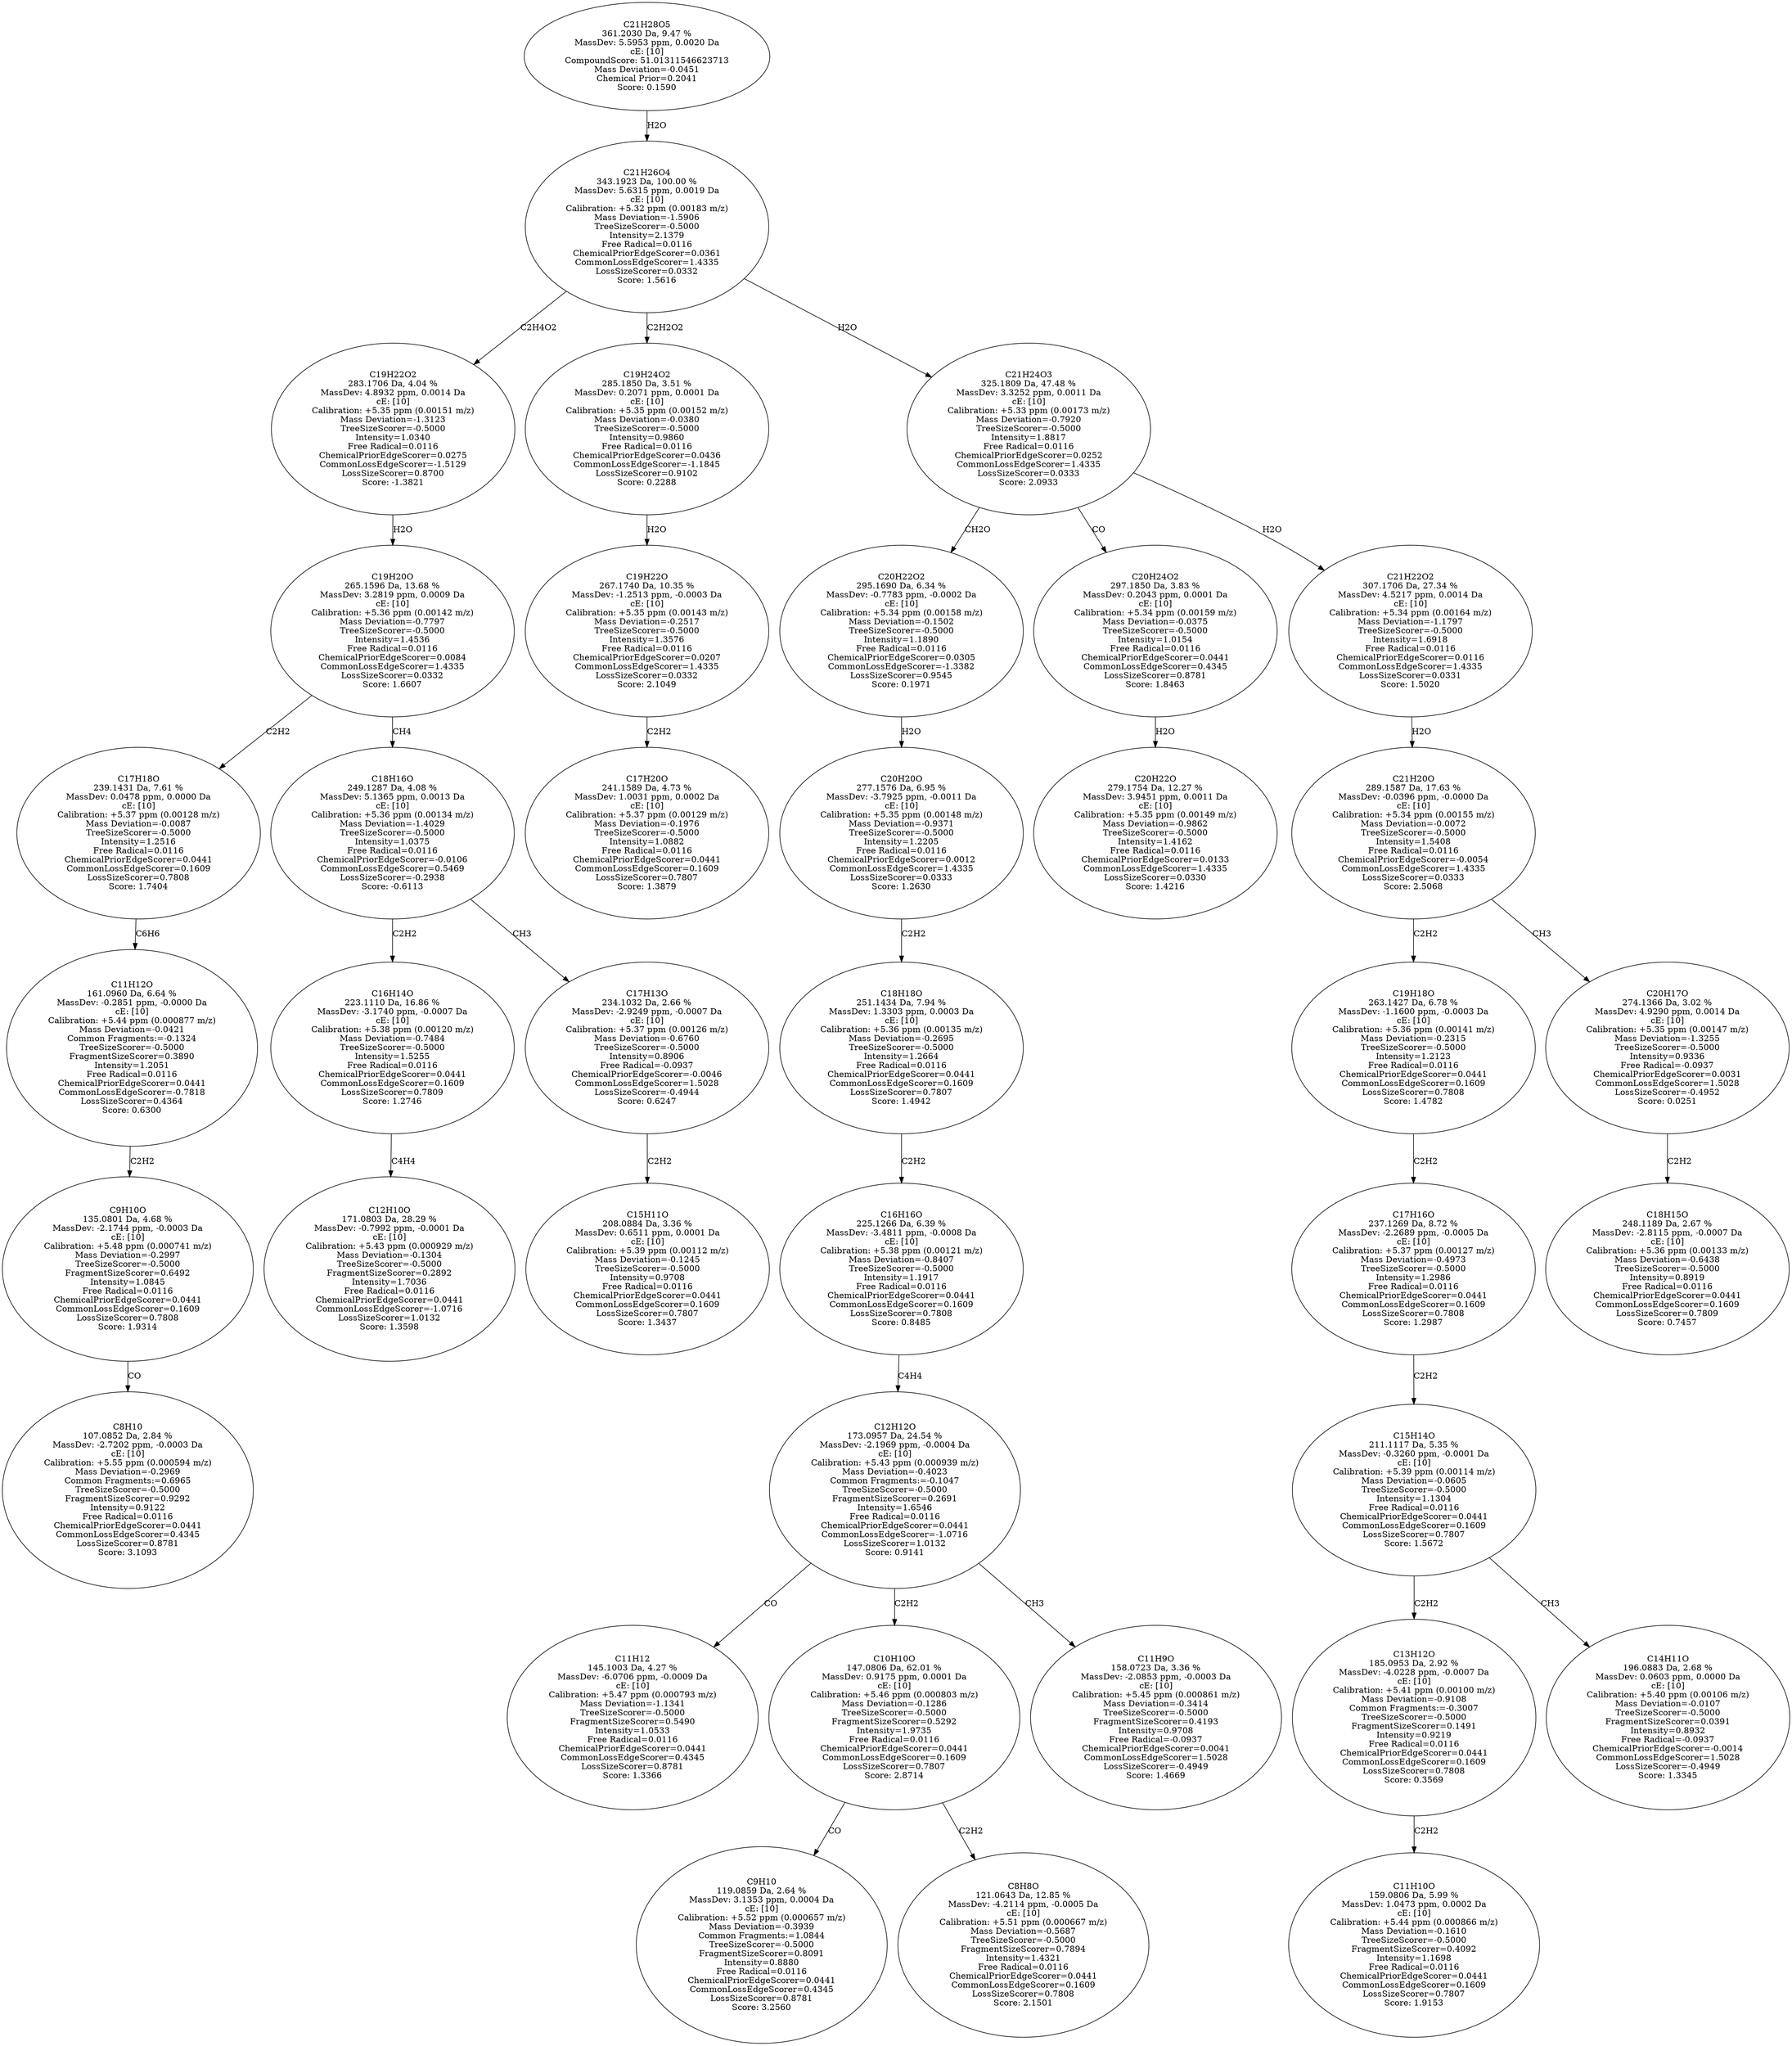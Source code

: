 strict digraph {
v1 [label="C8H10\n107.0852 Da, 2.84 %\nMassDev: -2.7202 ppm, -0.0003 Da\ncE: [10]\nCalibration: +5.55 ppm (0.000594 m/z)\nMass Deviation=-0.2969\nCommon Fragments:=0.6965\nTreeSizeScorer=-0.5000\nFragmentSizeScorer=0.9292\nIntensity=0.9122\nFree Radical=0.0116\nChemicalPriorEdgeScorer=0.0441\nCommonLossEdgeScorer=0.4345\nLossSizeScorer=0.8781\nScore: 3.1093"];
v2 [label="C9H10O\n135.0801 Da, 4.68 %\nMassDev: -2.1744 ppm, -0.0003 Da\ncE: [10]\nCalibration: +5.48 ppm (0.000741 m/z)\nMass Deviation=-0.2997\nTreeSizeScorer=-0.5000\nFragmentSizeScorer=0.6492\nIntensity=1.0845\nFree Radical=0.0116\nChemicalPriorEdgeScorer=0.0441\nCommonLossEdgeScorer=0.1609\nLossSizeScorer=0.7808\nScore: 1.9314"];
v3 [label="C11H12O\n161.0960 Da, 6.64 %\nMassDev: -0.2851 ppm, -0.0000 Da\ncE: [10]\nCalibration: +5.44 ppm (0.000877 m/z)\nMass Deviation=-0.0421\nCommon Fragments:=-0.1324\nTreeSizeScorer=-0.5000\nFragmentSizeScorer=0.3890\nIntensity=1.2051\nFree Radical=0.0116\nChemicalPriorEdgeScorer=0.0441\nCommonLossEdgeScorer=-0.7818\nLossSizeScorer=0.4364\nScore: 0.6300"];
v4 [label="C17H18O\n239.1431 Da, 7.61 %\nMassDev: 0.0478 ppm, 0.0000 Da\ncE: [10]\nCalibration: +5.37 ppm (0.00128 m/z)\nMass Deviation=-0.0087\nTreeSizeScorer=-0.5000\nIntensity=1.2516\nFree Radical=0.0116\nChemicalPriorEdgeScorer=0.0441\nCommonLossEdgeScorer=0.1609\nLossSizeScorer=0.7808\nScore: 1.7404"];
v5 [label="C12H10O\n171.0803 Da, 28.29 %\nMassDev: -0.7992 ppm, -0.0001 Da\ncE: [10]\nCalibration: +5.43 ppm (0.000929 m/z)\nMass Deviation=-0.1304\nTreeSizeScorer=-0.5000\nFragmentSizeScorer=0.2892\nIntensity=1.7036\nFree Radical=0.0116\nChemicalPriorEdgeScorer=0.0441\nCommonLossEdgeScorer=-1.0716\nLossSizeScorer=1.0132\nScore: 1.3598"];
v6 [label="C16H14O\n223.1110 Da, 16.86 %\nMassDev: -3.1740 ppm, -0.0007 Da\ncE: [10]\nCalibration: +5.38 ppm (0.00120 m/z)\nMass Deviation=-0.7484\nTreeSizeScorer=-0.5000\nIntensity=1.5255\nFree Radical=0.0116\nChemicalPriorEdgeScorer=0.0441\nCommonLossEdgeScorer=0.1609\nLossSizeScorer=0.7809\nScore: 1.2746"];
v7 [label="C15H11O\n208.0884 Da, 3.36 %\nMassDev: 0.6511 ppm, 0.0001 Da\ncE: [10]\nCalibration: +5.39 ppm (0.00112 m/z)\nMass Deviation=-0.1245\nTreeSizeScorer=-0.5000\nIntensity=0.9708\nFree Radical=0.0116\nChemicalPriorEdgeScorer=0.0441\nCommonLossEdgeScorer=0.1609\nLossSizeScorer=0.7807\nScore: 1.3437"];
v8 [label="C17H13O\n234.1032 Da, 2.66 %\nMassDev: -2.9249 ppm, -0.0007 Da\ncE: [10]\nCalibration: +5.37 ppm (0.00126 m/z)\nMass Deviation=-0.6760\nTreeSizeScorer=-0.5000\nIntensity=0.8906\nFree Radical=-0.0937\nChemicalPriorEdgeScorer=-0.0046\nCommonLossEdgeScorer=1.5028\nLossSizeScorer=-0.4944\nScore: 0.6247"];
v9 [label="C18H16O\n249.1287 Da, 4.08 %\nMassDev: 5.1365 ppm, 0.0013 Da\ncE: [10]\nCalibration: +5.36 ppm (0.00134 m/z)\nMass Deviation=-1.4029\nTreeSizeScorer=-0.5000\nIntensity=1.0375\nFree Radical=0.0116\nChemicalPriorEdgeScorer=-0.0106\nCommonLossEdgeScorer=0.5469\nLossSizeScorer=-0.2938\nScore: -0.6113"];
v10 [label="C19H20O\n265.1596 Da, 13.68 %\nMassDev: 3.2819 ppm, 0.0009 Da\ncE: [10]\nCalibration: +5.36 ppm (0.00142 m/z)\nMass Deviation=-0.7797\nTreeSizeScorer=-0.5000\nIntensity=1.4536\nFree Radical=0.0116\nChemicalPriorEdgeScorer=0.0084\nCommonLossEdgeScorer=1.4335\nLossSizeScorer=0.0332\nScore: 1.6607"];
v11 [label="C19H22O2\n283.1706 Da, 4.04 %\nMassDev: 4.8932 ppm, 0.0014 Da\ncE: [10]\nCalibration: +5.35 ppm (0.00151 m/z)\nMass Deviation=-1.3123\nTreeSizeScorer=-0.5000\nIntensity=1.0340\nFree Radical=0.0116\nChemicalPriorEdgeScorer=0.0275\nCommonLossEdgeScorer=-1.5129\nLossSizeScorer=0.8700\nScore: -1.3821"];
v12 [label="C17H20O\n241.1589 Da, 4.73 %\nMassDev: 1.0031 ppm, 0.0002 Da\ncE: [10]\nCalibration: +5.37 ppm (0.00129 m/z)\nMass Deviation=-0.1976\nTreeSizeScorer=-0.5000\nIntensity=1.0882\nFree Radical=0.0116\nChemicalPriorEdgeScorer=0.0441\nCommonLossEdgeScorer=0.1609\nLossSizeScorer=0.7807\nScore: 1.3879"];
v13 [label="C19H22O\n267.1740 Da, 10.35 %\nMassDev: -1.2513 ppm, -0.0003 Da\ncE: [10]\nCalibration: +5.35 ppm (0.00143 m/z)\nMass Deviation=-0.2517\nTreeSizeScorer=-0.5000\nIntensity=1.3576\nFree Radical=0.0116\nChemicalPriorEdgeScorer=0.0207\nCommonLossEdgeScorer=1.4335\nLossSizeScorer=0.0332\nScore: 2.1049"];
v14 [label="C19H24O2\n285.1850 Da, 3.51 %\nMassDev: 0.2071 ppm, 0.0001 Da\ncE: [10]\nCalibration: +5.35 ppm (0.00152 m/z)\nMass Deviation=-0.0380\nTreeSizeScorer=-0.5000\nIntensity=0.9860\nFree Radical=0.0116\nChemicalPriorEdgeScorer=0.0436\nCommonLossEdgeScorer=-1.1845\nLossSizeScorer=0.9102\nScore: 0.2288"];
v15 [label="C11H12\n145.1003 Da, 4.27 %\nMassDev: -6.0706 ppm, -0.0009 Da\ncE: [10]\nCalibration: +5.47 ppm (0.000793 m/z)\nMass Deviation=-1.1341\nTreeSizeScorer=-0.5000\nFragmentSizeScorer=0.5490\nIntensity=1.0533\nFree Radical=0.0116\nChemicalPriorEdgeScorer=0.0441\nCommonLossEdgeScorer=0.4345\nLossSizeScorer=0.8781\nScore: 1.3366"];
v16 [label="C9H10\n119.0859 Da, 2.64 %\nMassDev: 3.1353 ppm, 0.0004 Da\ncE: [10]\nCalibration: +5.52 ppm (0.000657 m/z)\nMass Deviation=-0.3939\nCommon Fragments:=1.0844\nTreeSizeScorer=-0.5000\nFragmentSizeScorer=0.8091\nIntensity=0.8880\nFree Radical=0.0116\nChemicalPriorEdgeScorer=0.0441\nCommonLossEdgeScorer=0.4345\nLossSizeScorer=0.8781\nScore: 3.2560"];
v17 [label="C8H8O\n121.0643 Da, 12.85 %\nMassDev: -4.2114 ppm, -0.0005 Da\ncE: [10]\nCalibration: +5.51 ppm (0.000667 m/z)\nMass Deviation=-0.5687\nTreeSizeScorer=-0.5000\nFragmentSizeScorer=0.7894\nIntensity=1.4321\nFree Radical=0.0116\nChemicalPriorEdgeScorer=0.0441\nCommonLossEdgeScorer=0.1609\nLossSizeScorer=0.7808\nScore: 2.1501"];
v18 [label="C10H10O\n147.0806 Da, 62.01 %\nMassDev: 0.9175 ppm, 0.0001 Da\ncE: [10]\nCalibration: +5.46 ppm (0.000803 m/z)\nMass Deviation=-0.1286\nTreeSizeScorer=-0.5000\nFragmentSizeScorer=0.5292\nIntensity=1.9735\nFree Radical=0.0116\nChemicalPriorEdgeScorer=0.0441\nCommonLossEdgeScorer=0.1609\nLossSizeScorer=0.7807\nScore: 2.8714"];
v19 [label="C11H9O\n158.0723 Da, 3.36 %\nMassDev: -2.0853 ppm, -0.0003 Da\ncE: [10]\nCalibration: +5.45 ppm (0.000861 m/z)\nMass Deviation=-0.3414\nTreeSizeScorer=-0.5000\nFragmentSizeScorer=0.4193\nIntensity=0.9708\nFree Radical=-0.0937\nChemicalPriorEdgeScorer=0.0041\nCommonLossEdgeScorer=1.5028\nLossSizeScorer=-0.4949\nScore: 1.4669"];
v20 [label="C12H12O\n173.0957 Da, 24.54 %\nMassDev: -2.1969 ppm, -0.0004 Da\ncE: [10]\nCalibration: +5.43 ppm (0.000939 m/z)\nMass Deviation=-0.4023\nCommon Fragments:=-0.1047\nTreeSizeScorer=-0.5000\nFragmentSizeScorer=0.2691\nIntensity=1.6546\nFree Radical=0.0116\nChemicalPriorEdgeScorer=0.0441\nCommonLossEdgeScorer=-1.0716\nLossSizeScorer=1.0132\nScore: 0.9141"];
v21 [label="C16H16O\n225.1266 Da, 6.39 %\nMassDev: -3.4811 ppm, -0.0008 Da\ncE: [10]\nCalibration: +5.38 ppm (0.00121 m/z)\nMass Deviation=-0.8407\nTreeSizeScorer=-0.5000\nIntensity=1.1917\nFree Radical=0.0116\nChemicalPriorEdgeScorer=0.0441\nCommonLossEdgeScorer=0.1609\nLossSizeScorer=0.7808\nScore: 0.8485"];
v22 [label="C18H18O\n251.1434 Da, 7.94 %\nMassDev: 1.3303 ppm, 0.0003 Da\ncE: [10]\nCalibration: +5.36 ppm (0.00135 m/z)\nMass Deviation=-0.2695\nTreeSizeScorer=-0.5000\nIntensity=1.2664\nFree Radical=0.0116\nChemicalPriorEdgeScorer=0.0441\nCommonLossEdgeScorer=0.1609\nLossSizeScorer=0.7807\nScore: 1.4942"];
v23 [label="C20H20O\n277.1576 Da, 6.95 %\nMassDev: -3.7925 ppm, -0.0011 Da\ncE: [10]\nCalibration: +5.35 ppm (0.00148 m/z)\nMass Deviation=-0.9371\nTreeSizeScorer=-0.5000\nIntensity=1.2205\nFree Radical=0.0116\nChemicalPriorEdgeScorer=0.0012\nCommonLossEdgeScorer=1.4335\nLossSizeScorer=0.0333\nScore: 1.2630"];
v24 [label="C20H22O2\n295.1690 Da, 6.34 %\nMassDev: -0.7783 ppm, -0.0002 Da\ncE: [10]\nCalibration: +5.34 ppm (0.00158 m/z)\nMass Deviation=-0.1502\nTreeSizeScorer=-0.5000\nIntensity=1.1890\nFree Radical=0.0116\nChemicalPriorEdgeScorer=0.0305\nCommonLossEdgeScorer=-1.3382\nLossSizeScorer=0.9545\nScore: 0.1971"];
v25 [label="C20H22O\n279.1754 Da, 12.27 %\nMassDev: 3.9451 ppm, 0.0011 Da\ncE: [10]\nCalibration: +5.35 ppm (0.00149 m/z)\nMass Deviation=-0.9862\nTreeSizeScorer=-0.5000\nIntensity=1.4162\nFree Radical=0.0116\nChemicalPriorEdgeScorer=0.0133\nCommonLossEdgeScorer=1.4335\nLossSizeScorer=0.0330\nScore: 1.4216"];
v26 [label="C20H24O2\n297.1850 Da, 3.83 %\nMassDev: 0.2043 ppm, 0.0001 Da\ncE: [10]\nCalibration: +5.34 ppm (0.00159 m/z)\nMass Deviation=-0.0375\nTreeSizeScorer=-0.5000\nIntensity=1.0154\nFree Radical=0.0116\nChemicalPriorEdgeScorer=0.0441\nCommonLossEdgeScorer=0.4345\nLossSizeScorer=0.8781\nScore: 1.8463"];
v27 [label="C11H10O\n159.0806 Da, 5.99 %\nMassDev: 1.0473 ppm, 0.0002 Da\ncE: [10]\nCalibration: +5.44 ppm (0.000866 m/z)\nMass Deviation=-0.1610\nTreeSizeScorer=-0.5000\nFragmentSizeScorer=0.4092\nIntensity=1.1698\nFree Radical=0.0116\nChemicalPriorEdgeScorer=0.0441\nCommonLossEdgeScorer=0.1609\nLossSizeScorer=0.7807\nScore: 1.9153"];
v28 [label="C13H12O\n185.0953 Da, 2.92 %\nMassDev: -4.0228 ppm, -0.0007 Da\ncE: [10]\nCalibration: +5.41 ppm (0.00100 m/z)\nMass Deviation=-0.9108\nCommon Fragments:=-0.3007\nTreeSizeScorer=-0.5000\nFragmentSizeScorer=0.1491\nIntensity=0.9219\nFree Radical=0.0116\nChemicalPriorEdgeScorer=0.0441\nCommonLossEdgeScorer=0.1609\nLossSizeScorer=0.7808\nScore: 0.3569"];
v29 [label="C14H11O\n196.0883 Da, 2.68 %\nMassDev: 0.0603 ppm, 0.0000 Da\ncE: [10]\nCalibration: +5.40 ppm (0.00106 m/z)\nMass Deviation=-0.0107\nTreeSizeScorer=-0.5000\nFragmentSizeScorer=0.0391\nIntensity=0.8932\nFree Radical=-0.0937\nChemicalPriorEdgeScorer=-0.0014\nCommonLossEdgeScorer=1.5028\nLossSizeScorer=-0.4949\nScore: 1.3345"];
v30 [label="C15H14O\n211.1117 Da, 5.35 %\nMassDev: -0.3260 ppm, -0.0001 Da\ncE: [10]\nCalibration: +5.39 ppm (0.00114 m/z)\nMass Deviation=-0.0605\nTreeSizeScorer=-0.5000\nIntensity=1.1304\nFree Radical=0.0116\nChemicalPriorEdgeScorer=0.0441\nCommonLossEdgeScorer=0.1609\nLossSizeScorer=0.7807\nScore: 1.5672"];
v31 [label="C17H16O\n237.1269 Da, 8.72 %\nMassDev: -2.2689 ppm, -0.0005 Da\ncE: [10]\nCalibration: +5.37 ppm (0.00127 m/z)\nMass Deviation=-0.4973\nTreeSizeScorer=-0.5000\nIntensity=1.2986\nFree Radical=0.0116\nChemicalPriorEdgeScorer=0.0441\nCommonLossEdgeScorer=0.1609\nLossSizeScorer=0.7808\nScore: 1.2987"];
v32 [label="C19H18O\n263.1427 Da, 6.78 %\nMassDev: -1.1600 ppm, -0.0003 Da\ncE: [10]\nCalibration: +5.36 ppm (0.00141 m/z)\nMass Deviation=-0.2315\nTreeSizeScorer=-0.5000\nIntensity=1.2123\nFree Radical=0.0116\nChemicalPriorEdgeScorer=0.0441\nCommonLossEdgeScorer=0.1609\nLossSizeScorer=0.7808\nScore: 1.4782"];
v33 [label="C18H15O\n248.1189 Da, 2.67 %\nMassDev: -2.8115 ppm, -0.0007 Da\ncE: [10]\nCalibration: +5.36 ppm (0.00133 m/z)\nMass Deviation=-0.6438\nTreeSizeScorer=-0.5000\nIntensity=0.8919\nFree Radical=0.0116\nChemicalPriorEdgeScorer=0.0441\nCommonLossEdgeScorer=0.1609\nLossSizeScorer=0.7809\nScore: 0.7457"];
v34 [label="C20H17O\n274.1366 Da, 3.02 %\nMassDev: 4.9290 ppm, 0.0014 Da\ncE: [10]\nCalibration: +5.35 ppm (0.00147 m/z)\nMass Deviation=-1.3255\nTreeSizeScorer=-0.5000\nIntensity=0.9336\nFree Radical=-0.0937\nChemicalPriorEdgeScorer=0.0031\nCommonLossEdgeScorer=1.5028\nLossSizeScorer=-0.4952\nScore: 0.0251"];
v35 [label="C21H20O\n289.1587 Da, 17.63 %\nMassDev: -0.0396 ppm, -0.0000 Da\ncE: [10]\nCalibration: +5.34 ppm (0.00155 m/z)\nMass Deviation=-0.0072\nTreeSizeScorer=-0.5000\nIntensity=1.5408\nFree Radical=0.0116\nChemicalPriorEdgeScorer=-0.0054\nCommonLossEdgeScorer=1.4335\nLossSizeScorer=0.0333\nScore: 2.5068"];
v36 [label="C21H22O2\n307.1706 Da, 27.34 %\nMassDev: 4.5217 ppm, 0.0014 Da\ncE: [10]\nCalibration: +5.34 ppm (0.00164 m/z)\nMass Deviation=-1.1797\nTreeSizeScorer=-0.5000\nIntensity=1.6918\nFree Radical=0.0116\nChemicalPriorEdgeScorer=0.0116\nCommonLossEdgeScorer=1.4335\nLossSizeScorer=0.0331\nScore: 1.5020"];
v37 [label="C21H24O3\n325.1809 Da, 47.48 %\nMassDev: 3.3252 ppm, 0.0011 Da\ncE: [10]\nCalibration: +5.33 ppm (0.00173 m/z)\nMass Deviation=-0.7920\nTreeSizeScorer=-0.5000\nIntensity=1.8817\nFree Radical=0.0116\nChemicalPriorEdgeScorer=0.0252\nCommonLossEdgeScorer=1.4335\nLossSizeScorer=0.0333\nScore: 2.0933"];
v38 [label="C21H26O4\n343.1923 Da, 100.00 %\nMassDev: 5.6315 ppm, 0.0019 Da\ncE: [10]\nCalibration: +5.32 ppm (0.00183 m/z)\nMass Deviation=-1.5906\nTreeSizeScorer=-0.5000\nIntensity=2.1379\nFree Radical=0.0116\nChemicalPriorEdgeScorer=0.0361\nCommonLossEdgeScorer=1.4335\nLossSizeScorer=0.0332\nScore: 1.5616"];
v39 [label="C21H28O5\n361.2030 Da, 9.47 %\nMassDev: 5.5953 ppm, 0.0020 Da\ncE: [10]\nCompoundScore: 51.01311546623713\nMass Deviation=-0.0451\nChemical Prior=0.2041\nScore: 0.1590"];
v2 -> v1 [label="CO"];
v3 -> v2 [label="C2H2"];
v4 -> v3 [label="C6H6"];
v10 -> v4 [label="C2H2"];
v6 -> v5 [label="C4H4"];
v9 -> v6 [label="C2H2"];
v8 -> v7 [label="C2H2"];
v9 -> v8 [label="CH3"];
v10 -> v9 [label="CH4"];
v11 -> v10 [label="H2O"];
v38 -> v11 [label="C2H4O2"];
v13 -> v12 [label="C2H2"];
v14 -> v13 [label="H2O"];
v38 -> v14 [label="C2H2O2"];
v20 -> v15 [label="CO"];
v18 -> v16 [label="CO"];
v18 -> v17 [label="C2H2"];
v20 -> v18 [label="C2H2"];
v20 -> v19 [label="CH3"];
v21 -> v20 [label="C4H4"];
v22 -> v21 [label="C2H2"];
v23 -> v22 [label="C2H2"];
v24 -> v23 [label="H2O"];
v37 -> v24 [label="CH2O"];
v26 -> v25 [label="H2O"];
v37 -> v26 [label="CO"];
v28 -> v27 [label="C2H2"];
v30 -> v28 [label="C2H2"];
v30 -> v29 [label="CH3"];
v31 -> v30 [label="C2H2"];
v32 -> v31 [label="C2H2"];
v35 -> v32 [label="C2H2"];
v34 -> v33 [label="C2H2"];
v35 -> v34 [label="CH3"];
v36 -> v35 [label="H2O"];
v37 -> v36 [label="H2O"];
v38 -> v37 [label="H2O"];
v39 -> v38 [label="H2O"];
}